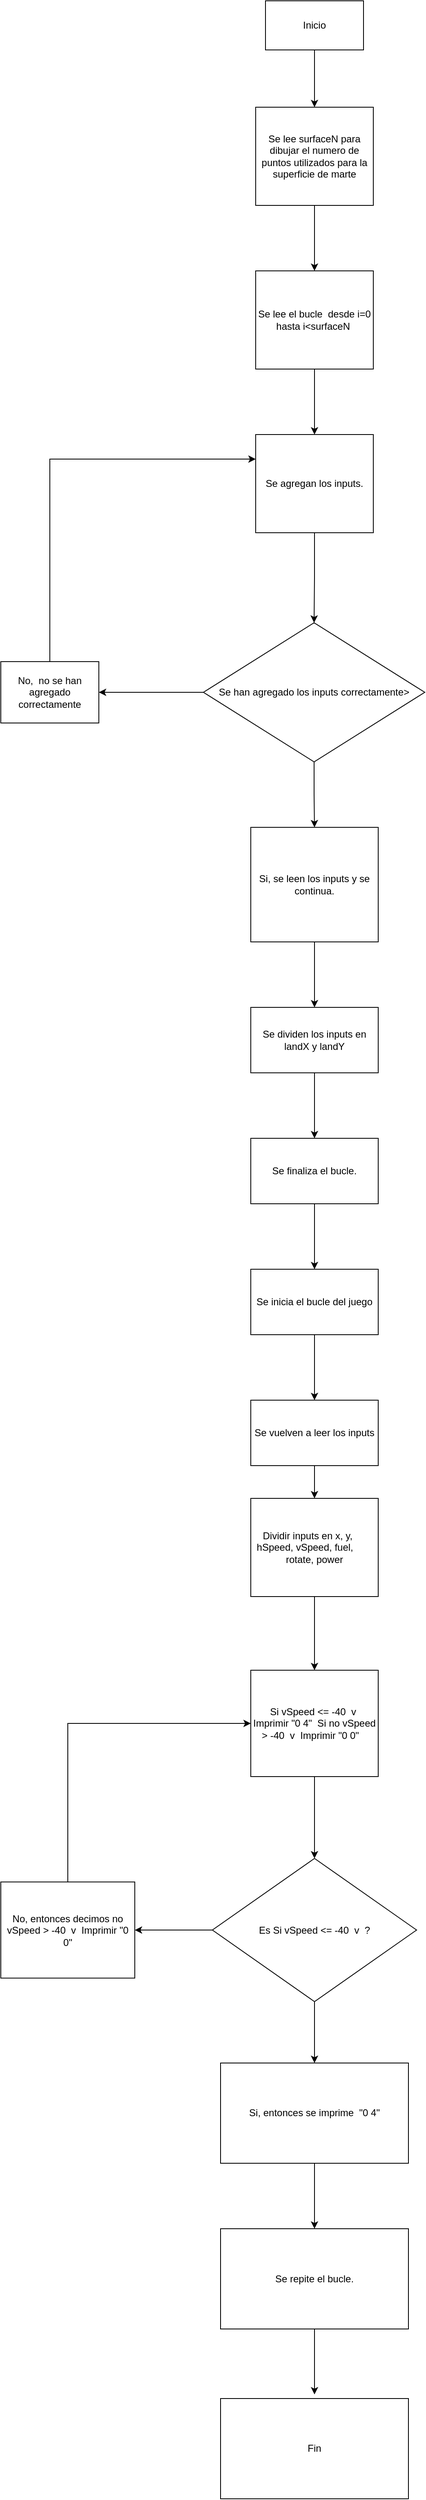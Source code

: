 <mxfile version="24.7.1" type="device">
  <diagram name="Página-1" id="WEkHryqc7hSB6koSXavV">
    <mxGraphModel dx="2049" dy="1054" grid="1" gridSize="10" guides="1" tooltips="1" connect="1" arrows="1" fold="1" page="1" pageScale="1" pageWidth="2339" pageHeight="3300" background="none" math="0" shadow="0">
      <root>
        <mxCell id="0" />
        <mxCell id="1" parent="0" />
        <mxCell id="ZwB6pHJ-7XClWAAH_lKf-3" value="" style="edgeStyle=orthogonalEdgeStyle;rounded=0;orthogonalLoop=1;jettySize=auto;html=1;" parent="1" source="ZwB6pHJ-7XClWAAH_lKf-1" target="ZwB6pHJ-7XClWAAH_lKf-2" edge="1">
          <mxGeometry relative="1" as="geometry" />
        </mxCell>
        <mxCell id="ZwB6pHJ-7XClWAAH_lKf-1" value="Inicio" style="rounded=0;whiteSpace=wrap;html=1;" parent="1" vertex="1">
          <mxGeometry x="1094" y="40" width="120" height="60" as="geometry" />
        </mxCell>
        <mxCell id="ZwB6pHJ-7XClWAAH_lKf-6" value="" style="edgeStyle=orthogonalEdgeStyle;rounded=0;orthogonalLoop=1;jettySize=auto;html=1;" parent="1" source="ZwB6pHJ-7XClWAAH_lKf-2" target="ZwB6pHJ-7XClWAAH_lKf-5" edge="1">
          <mxGeometry relative="1" as="geometry" />
        </mxCell>
        <mxCell id="ZwB6pHJ-7XClWAAH_lKf-2" value="Se lee surfaceN para dibujar el numero de puntos utilizados para la superficie de marte" style="rounded=0;whiteSpace=wrap;html=1;" parent="1" vertex="1">
          <mxGeometry x="1082" y="170" width="144" height="120" as="geometry" />
        </mxCell>
        <mxCell id="ZwB6pHJ-7XClWAAH_lKf-21" value="" style="edgeStyle=orthogonalEdgeStyle;rounded=0;orthogonalLoop=1;jettySize=auto;html=1;" parent="1" source="ZwB6pHJ-7XClWAAH_lKf-5" target="ZwB6pHJ-7XClWAAH_lKf-20" edge="1">
          <mxGeometry relative="1" as="geometry" />
        </mxCell>
        <mxCell id="ZwB6pHJ-7XClWAAH_lKf-5" value="Se lee el bucle&amp;nbsp; desde i=0 hasta i&amp;lt;surfaceN&amp;nbsp;" style="rounded=0;whiteSpace=wrap;html=1;" parent="1" vertex="1">
          <mxGeometry x="1082" y="370" width="144" height="120" as="geometry" />
        </mxCell>
        <mxCell id="ZwB6pHJ-7XClWAAH_lKf-30" value="" style="edgeStyle=orthogonalEdgeStyle;rounded=0;orthogonalLoop=1;jettySize=auto;html=1;" parent="1" source="ZwB6pHJ-7XClWAAH_lKf-15" target="ZwB6pHJ-7XClWAAH_lKf-29" edge="1">
          <mxGeometry relative="1" as="geometry" />
        </mxCell>
        <mxCell id="ZwB6pHJ-7XClWAAH_lKf-15" value="Si, se leen los inputs y se continua." style="whiteSpace=wrap;html=1;rounded=0;" parent="1" vertex="1">
          <mxGeometry x="1076" y="1050" width="156" height="140" as="geometry" />
        </mxCell>
        <mxCell id="ZwB6pHJ-7XClWAAH_lKf-27" style="edgeStyle=orthogonalEdgeStyle;rounded=0;orthogonalLoop=1;jettySize=auto;html=1;entryX=0;entryY=0.25;entryDx=0;entryDy=0;" parent="1" source="ZwB6pHJ-7XClWAAH_lKf-17" target="ZwB6pHJ-7XClWAAH_lKf-20" edge="1">
          <mxGeometry relative="1" as="geometry">
            <Array as="points">
              <mxPoint x="830" y="600" />
            </Array>
          </mxGeometry>
        </mxCell>
        <mxCell id="ZwB6pHJ-7XClWAAH_lKf-17" value="No,&amp;nbsp; no se han agregado correctamente" style="whiteSpace=wrap;html=1;rounded=0;" parent="1" vertex="1">
          <mxGeometry x="770" y="847.5" width="120" height="75" as="geometry" />
        </mxCell>
        <mxCell id="ZwB6pHJ-7XClWAAH_lKf-23" value="" style="edgeStyle=orthogonalEdgeStyle;rounded=0;orthogonalLoop=1;jettySize=auto;html=1;" parent="1" source="ZwB6pHJ-7XClWAAH_lKf-20" target="ZwB6pHJ-7XClWAAH_lKf-22" edge="1">
          <mxGeometry relative="1" as="geometry" />
        </mxCell>
        <mxCell id="ZwB6pHJ-7XClWAAH_lKf-20" value="Se agregan los inputs." style="rounded=0;whiteSpace=wrap;html=1;" parent="1" vertex="1">
          <mxGeometry x="1082" y="570" width="144" height="120" as="geometry" />
        </mxCell>
        <mxCell id="ZwB6pHJ-7XClWAAH_lKf-24" style="edgeStyle=orthogonalEdgeStyle;rounded=0;orthogonalLoop=1;jettySize=auto;html=1;entryX=1;entryY=0.5;entryDx=0;entryDy=0;" parent="1" source="ZwB6pHJ-7XClWAAH_lKf-22" target="ZwB6pHJ-7XClWAAH_lKf-17" edge="1">
          <mxGeometry relative="1" as="geometry" />
        </mxCell>
        <mxCell id="ZwB6pHJ-7XClWAAH_lKf-28" style="edgeStyle=orthogonalEdgeStyle;rounded=0;orthogonalLoop=1;jettySize=auto;html=1;exitX=0.5;exitY=1;exitDx=0;exitDy=0;" parent="1" source="ZwB6pHJ-7XClWAAH_lKf-22" target="ZwB6pHJ-7XClWAAH_lKf-15" edge="1">
          <mxGeometry relative="1" as="geometry" />
        </mxCell>
        <mxCell id="ZwB6pHJ-7XClWAAH_lKf-22" value="Se han agregado los inputs correctamente&amp;gt;" style="rhombus;whiteSpace=wrap;html=1;rounded=0;" parent="1" vertex="1">
          <mxGeometry x="1018" y="800" width="271" height="170" as="geometry" />
        </mxCell>
        <mxCell id="ZwB6pHJ-7XClWAAH_lKf-32" value="" style="edgeStyle=orthogonalEdgeStyle;rounded=0;orthogonalLoop=1;jettySize=auto;html=1;" parent="1" source="ZwB6pHJ-7XClWAAH_lKf-29" target="ZwB6pHJ-7XClWAAH_lKf-31" edge="1">
          <mxGeometry relative="1" as="geometry" />
        </mxCell>
        <mxCell id="ZwB6pHJ-7XClWAAH_lKf-29" value="&lt;div&gt;Se dividen los inputs en&lt;/div&gt;&lt;div&gt;landX y landY&lt;/div&gt;" style="whiteSpace=wrap;html=1;rounded=0;" parent="1" vertex="1">
          <mxGeometry x="1076" y="1270" width="156" height="80" as="geometry" />
        </mxCell>
        <mxCell id="ZwB6pHJ-7XClWAAH_lKf-34" value="" style="edgeStyle=orthogonalEdgeStyle;rounded=0;orthogonalLoop=1;jettySize=auto;html=1;" parent="1" source="ZwB6pHJ-7XClWAAH_lKf-31" target="ZwB6pHJ-7XClWAAH_lKf-33" edge="1">
          <mxGeometry relative="1" as="geometry" />
        </mxCell>
        <mxCell id="ZwB6pHJ-7XClWAAH_lKf-31" value="&lt;div&gt;Se finaliza el bucle.&lt;/div&gt;" style="whiteSpace=wrap;html=1;rounded=0;" parent="1" vertex="1">
          <mxGeometry x="1076" y="1430" width="156" height="80" as="geometry" />
        </mxCell>
        <mxCell id="ZwB6pHJ-7XClWAAH_lKf-36" value="" style="edgeStyle=orthogonalEdgeStyle;rounded=0;orthogonalLoop=1;jettySize=auto;html=1;" parent="1" source="ZwB6pHJ-7XClWAAH_lKf-33" target="ZwB6pHJ-7XClWAAH_lKf-35" edge="1">
          <mxGeometry relative="1" as="geometry" />
        </mxCell>
        <mxCell id="ZwB6pHJ-7XClWAAH_lKf-33" value="&lt;div&gt;Se inicia el bucle del juego&lt;/div&gt;" style="whiteSpace=wrap;html=1;rounded=0;" parent="1" vertex="1">
          <mxGeometry x="1076" y="1590" width="156" height="80" as="geometry" />
        </mxCell>
        <mxCell id="ZwB6pHJ-7XClWAAH_lKf-38" value="" style="edgeStyle=orthogonalEdgeStyle;rounded=0;orthogonalLoop=1;jettySize=auto;html=1;" parent="1" source="ZwB6pHJ-7XClWAAH_lKf-35" target="ZwB6pHJ-7XClWAAH_lKf-37" edge="1">
          <mxGeometry relative="1" as="geometry" />
        </mxCell>
        <mxCell id="ZwB6pHJ-7XClWAAH_lKf-35" value="&lt;div&gt;Se vuelven a leer los inputs&lt;/div&gt;" style="whiteSpace=wrap;html=1;rounded=0;" parent="1" vertex="1">
          <mxGeometry x="1076" y="1750" width="156" height="80" as="geometry" />
        </mxCell>
        <mxCell id="ZwB6pHJ-7XClWAAH_lKf-40" value="" style="edgeStyle=orthogonalEdgeStyle;rounded=0;orthogonalLoop=1;jettySize=auto;html=1;" parent="1" source="ZwB6pHJ-7XClWAAH_lKf-37" target="ZwB6pHJ-7XClWAAH_lKf-39" edge="1">
          <mxGeometry relative="1" as="geometry" />
        </mxCell>
        <mxCell id="ZwB6pHJ-7XClWAAH_lKf-37" value="&lt;div&gt;Dividir inputs en x, y,&amp;nbsp; &amp;nbsp; &amp;nbsp;&lt;/div&gt;&lt;div&gt;hSpeed, vSpeed, fuel,&amp;nbsp; &amp;nbsp; &amp;nbsp; &amp;nbsp;&lt;/div&gt;&lt;div&gt;rotate, power&lt;/div&gt;" style="whiteSpace=wrap;html=1;rounded=0;" parent="1" vertex="1">
          <mxGeometry x="1076" y="1870" width="156" height="120" as="geometry" />
        </mxCell>
        <mxCell id="ZwB6pHJ-7XClWAAH_lKf-42" value="" style="edgeStyle=orthogonalEdgeStyle;rounded=0;orthogonalLoop=1;jettySize=auto;html=1;" parent="1" source="ZwB6pHJ-7XClWAAH_lKf-39" target="ZwB6pHJ-7XClWAAH_lKf-41" edge="1">
          <mxGeometry relative="1" as="geometry" />
        </mxCell>
        <mxCell id="ZwB6pHJ-7XClWAAH_lKf-39" value="&lt;div&gt;&lt;span style=&quot;background-color: initial;&quot;&gt;Si vSpeed &amp;lt;= -40&amp;nbsp; v&amp;nbsp; Imprimir &quot;0 4&quot;&amp;nbsp; Si no vSpeed &amp;gt; -40&amp;nbsp; v&amp;nbsp; Imprimir &quot;0 0&quot;&lt;/span&gt;&lt;span style=&quot;background-color: initial;&quot;&gt;&amp;nbsp; &amp;nbsp;&lt;/span&gt;&lt;br&gt;&lt;/div&gt;" style="whiteSpace=wrap;html=1;rounded=0;" parent="1" vertex="1">
          <mxGeometry x="1076" y="2080" width="156" height="130" as="geometry" />
        </mxCell>
        <mxCell id="ZwB6pHJ-7XClWAAH_lKf-44" value="" style="edgeStyle=orthogonalEdgeStyle;rounded=0;orthogonalLoop=1;jettySize=auto;html=1;" parent="1" source="ZwB6pHJ-7XClWAAH_lKf-41" target="ZwB6pHJ-7XClWAAH_lKf-43" edge="1">
          <mxGeometry relative="1" as="geometry" />
        </mxCell>
        <mxCell id="ZwB6pHJ-7XClWAAH_lKf-50" value="" style="edgeStyle=orthogonalEdgeStyle;rounded=0;orthogonalLoop=1;jettySize=auto;html=1;" parent="1" source="ZwB6pHJ-7XClWAAH_lKf-41" target="ZwB6pHJ-7XClWAAH_lKf-49" edge="1">
          <mxGeometry relative="1" as="geometry" />
        </mxCell>
        <mxCell id="ZwB6pHJ-7XClWAAH_lKf-41" value="Es&amp;nbsp;Si vSpeed &amp;lt;= -40&amp;nbsp; v&amp;nbsp; ?" style="rhombus;whiteSpace=wrap;html=1;rounded=0;" parent="1" vertex="1">
          <mxGeometry x="1029" y="2310" width="250" height="175" as="geometry" />
        </mxCell>
        <mxCell id="ZwB6pHJ-7XClWAAH_lKf-46" value="" style="edgeStyle=orthogonalEdgeStyle;rounded=0;orthogonalLoop=1;jettySize=auto;html=1;" parent="1" source="ZwB6pHJ-7XClWAAH_lKf-43" target="ZwB6pHJ-7XClWAAH_lKf-45" edge="1">
          <mxGeometry relative="1" as="geometry" />
        </mxCell>
        <mxCell id="ZwB6pHJ-7XClWAAH_lKf-43" value="Si, entonces se imprime&amp;nbsp; &quot;0 4&quot;" style="whiteSpace=wrap;html=1;rounded=0;" parent="1" vertex="1">
          <mxGeometry x="1039" y="2560" width="230" height="122.5" as="geometry" />
        </mxCell>
        <mxCell id="ZwB6pHJ-7XClWAAH_lKf-48" value="" style="edgeStyle=orthogonalEdgeStyle;rounded=0;orthogonalLoop=1;jettySize=auto;html=1;" parent="1" source="ZwB6pHJ-7XClWAAH_lKf-45" edge="1">
          <mxGeometry relative="1" as="geometry">
            <mxPoint x="1154" y="2965" as="targetPoint" />
          </mxGeometry>
        </mxCell>
        <mxCell id="ZwB6pHJ-7XClWAAH_lKf-45" value="Se repite el bucle." style="whiteSpace=wrap;html=1;rounded=0;" parent="1" vertex="1">
          <mxGeometry x="1039" y="2762.5" width="230" height="122.5" as="geometry" />
        </mxCell>
        <mxCell id="ZwB6pHJ-7XClWAAH_lKf-47" value="Fin" style="whiteSpace=wrap;html=1;rounded=0;" parent="1" vertex="1">
          <mxGeometry x="1039" y="2970" width="230" height="122.5" as="geometry" />
        </mxCell>
        <mxCell id="ZwB6pHJ-7XClWAAH_lKf-52" style="edgeStyle=orthogonalEdgeStyle;rounded=0;orthogonalLoop=1;jettySize=auto;html=1;exitX=0.5;exitY=0;exitDx=0;exitDy=0;entryX=0;entryY=0.5;entryDx=0;entryDy=0;" parent="1" source="ZwB6pHJ-7XClWAAH_lKf-49" target="ZwB6pHJ-7XClWAAH_lKf-39" edge="1">
          <mxGeometry relative="1" as="geometry" />
        </mxCell>
        <mxCell id="ZwB6pHJ-7XClWAAH_lKf-49" value="No, entonces decimos&amp;nbsp;no vSpeed &amp;gt; -40&amp;nbsp; v&amp;nbsp; Imprimir &quot;0 0&quot;" style="whiteSpace=wrap;html=1;rounded=0;" parent="1" vertex="1">
          <mxGeometry x="770" y="2338.75" width="164" height="117.5" as="geometry" />
        </mxCell>
      </root>
    </mxGraphModel>
  </diagram>
</mxfile>
